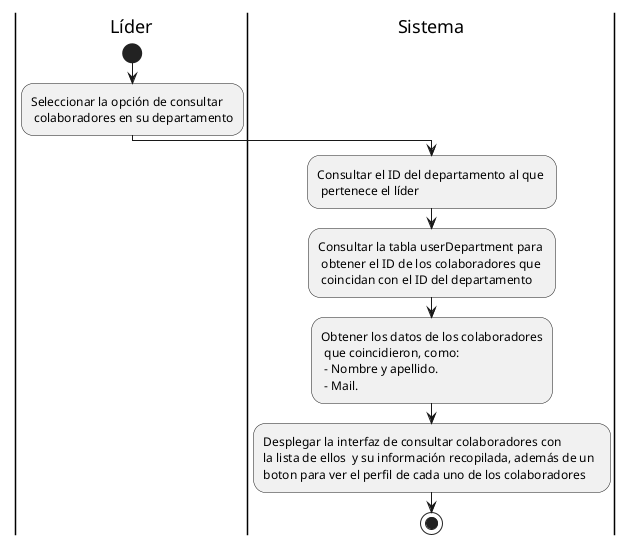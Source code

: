 @startuml
|Líder|
start
:Seleccionar la opción de consultar \n colaboradores en su departamento;

|Sistema|
:Consultar el ID del departamento al que \n pertenece el líder;
:Consultar la tabla userDepartment para \n obtener el ID de los colaboradores que \n coincidan con el ID del departamento;
:Obtener los datos de los colaboradores\n que coincidieron, como:\n - Nombre y apellido. \n - Mail.;
:Desplegar la interfaz de consultar colaboradores con \nla lista de ellos  y su información recopilada, además de un  \nboton para ver el perfil de cada uno de los colaboradores;
stop
@enduml